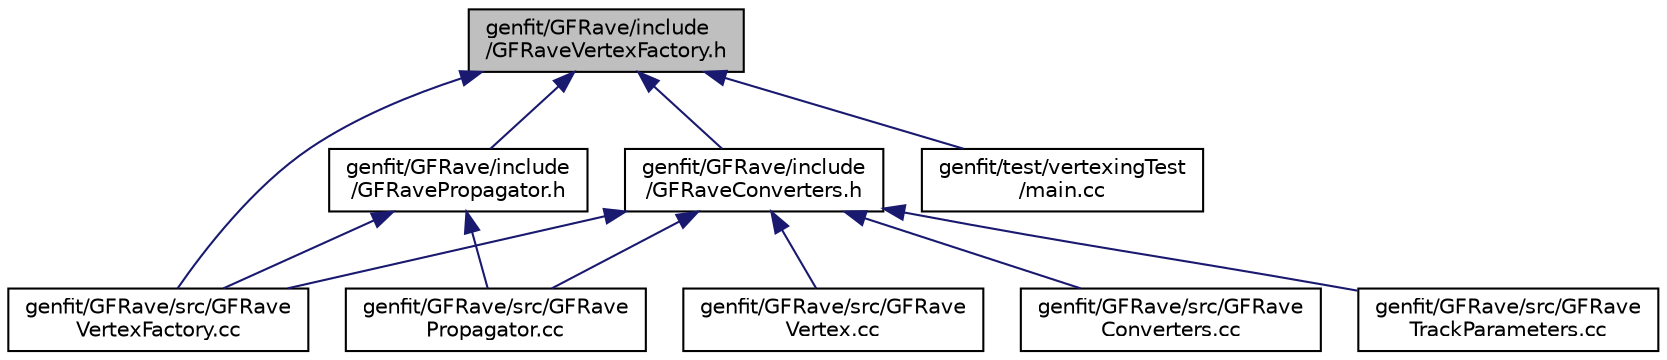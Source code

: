 digraph "genfit/GFRave/include/GFRaveVertexFactory.h"
{
 // LATEX_PDF_SIZE
  edge [fontname="Helvetica",fontsize="10",labelfontname="Helvetica",labelfontsize="10"];
  node [fontname="Helvetica",fontsize="10",shape=record];
  Node1 [label="genfit/GFRave/include\l/GFRaveVertexFactory.h",height=0.2,width=0.4,color="black", fillcolor="grey75", style="filled", fontcolor="black",tooltip=" "];
  Node1 -> Node2 [dir="back",color="midnightblue",fontsize="10",style="solid",fontname="Helvetica"];
  Node2 [label="genfit/GFRave/include\l/GFRaveConverters.h",height=0.2,width=0.4,color="black", fillcolor="white", style="filled",URL="$GFRaveConverters_8h.html",tooltip=" "];
  Node2 -> Node3 [dir="back",color="midnightblue",fontsize="10",style="solid",fontname="Helvetica"];
  Node3 [label="genfit/GFRave/src/GFRave\lConverters.cc",height=0.2,width=0.4,color="black", fillcolor="white", style="filled",URL="$GFRaveConverters_8cc.html",tooltip=" "];
  Node2 -> Node4 [dir="back",color="midnightblue",fontsize="10",style="solid",fontname="Helvetica"];
  Node4 [label="genfit/GFRave/src/GFRave\lPropagator.cc",height=0.2,width=0.4,color="black", fillcolor="white", style="filled",URL="$GFRavePropagator_8cc.html",tooltip=" "];
  Node2 -> Node5 [dir="back",color="midnightblue",fontsize="10",style="solid",fontname="Helvetica"];
  Node5 [label="genfit/GFRave/src/GFRave\lTrackParameters.cc",height=0.2,width=0.4,color="black", fillcolor="white", style="filled",URL="$GFRaveTrackParameters_8cc.html",tooltip=" "];
  Node2 -> Node6 [dir="back",color="midnightblue",fontsize="10",style="solid",fontname="Helvetica"];
  Node6 [label="genfit/GFRave/src/GFRave\lVertex.cc",height=0.2,width=0.4,color="black", fillcolor="white", style="filled",URL="$GFRaveVertex_8cc.html",tooltip=" "];
  Node2 -> Node7 [dir="back",color="midnightblue",fontsize="10",style="solid",fontname="Helvetica"];
  Node7 [label="genfit/GFRave/src/GFRave\lVertexFactory.cc",height=0.2,width=0.4,color="black", fillcolor="white", style="filled",URL="$GFRaveVertexFactory_8cc.html",tooltip=" "];
  Node1 -> Node8 [dir="back",color="midnightblue",fontsize="10",style="solid",fontname="Helvetica"];
  Node8 [label="genfit/GFRave/include\l/GFRavePropagator.h",height=0.2,width=0.4,color="black", fillcolor="white", style="filled",URL="$GFRavePropagator_8h.html",tooltip=" "];
  Node8 -> Node4 [dir="back",color="midnightblue",fontsize="10",style="solid",fontname="Helvetica"];
  Node8 -> Node7 [dir="back",color="midnightblue",fontsize="10",style="solid",fontname="Helvetica"];
  Node1 -> Node7 [dir="back",color="midnightblue",fontsize="10",style="solid",fontname="Helvetica"];
  Node1 -> Node9 [dir="back",color="midnightblue",fontsize="10",style="solid",fontname="Helvetica"];
  Node9 [label="genfit/test/vertexingTest\l/main.cc",height=0.2,width=0.4,color="black", fillcolor="white", style="filled",URL="$vertexingTest_2main_8cc.html",tooltip=" "];
}
